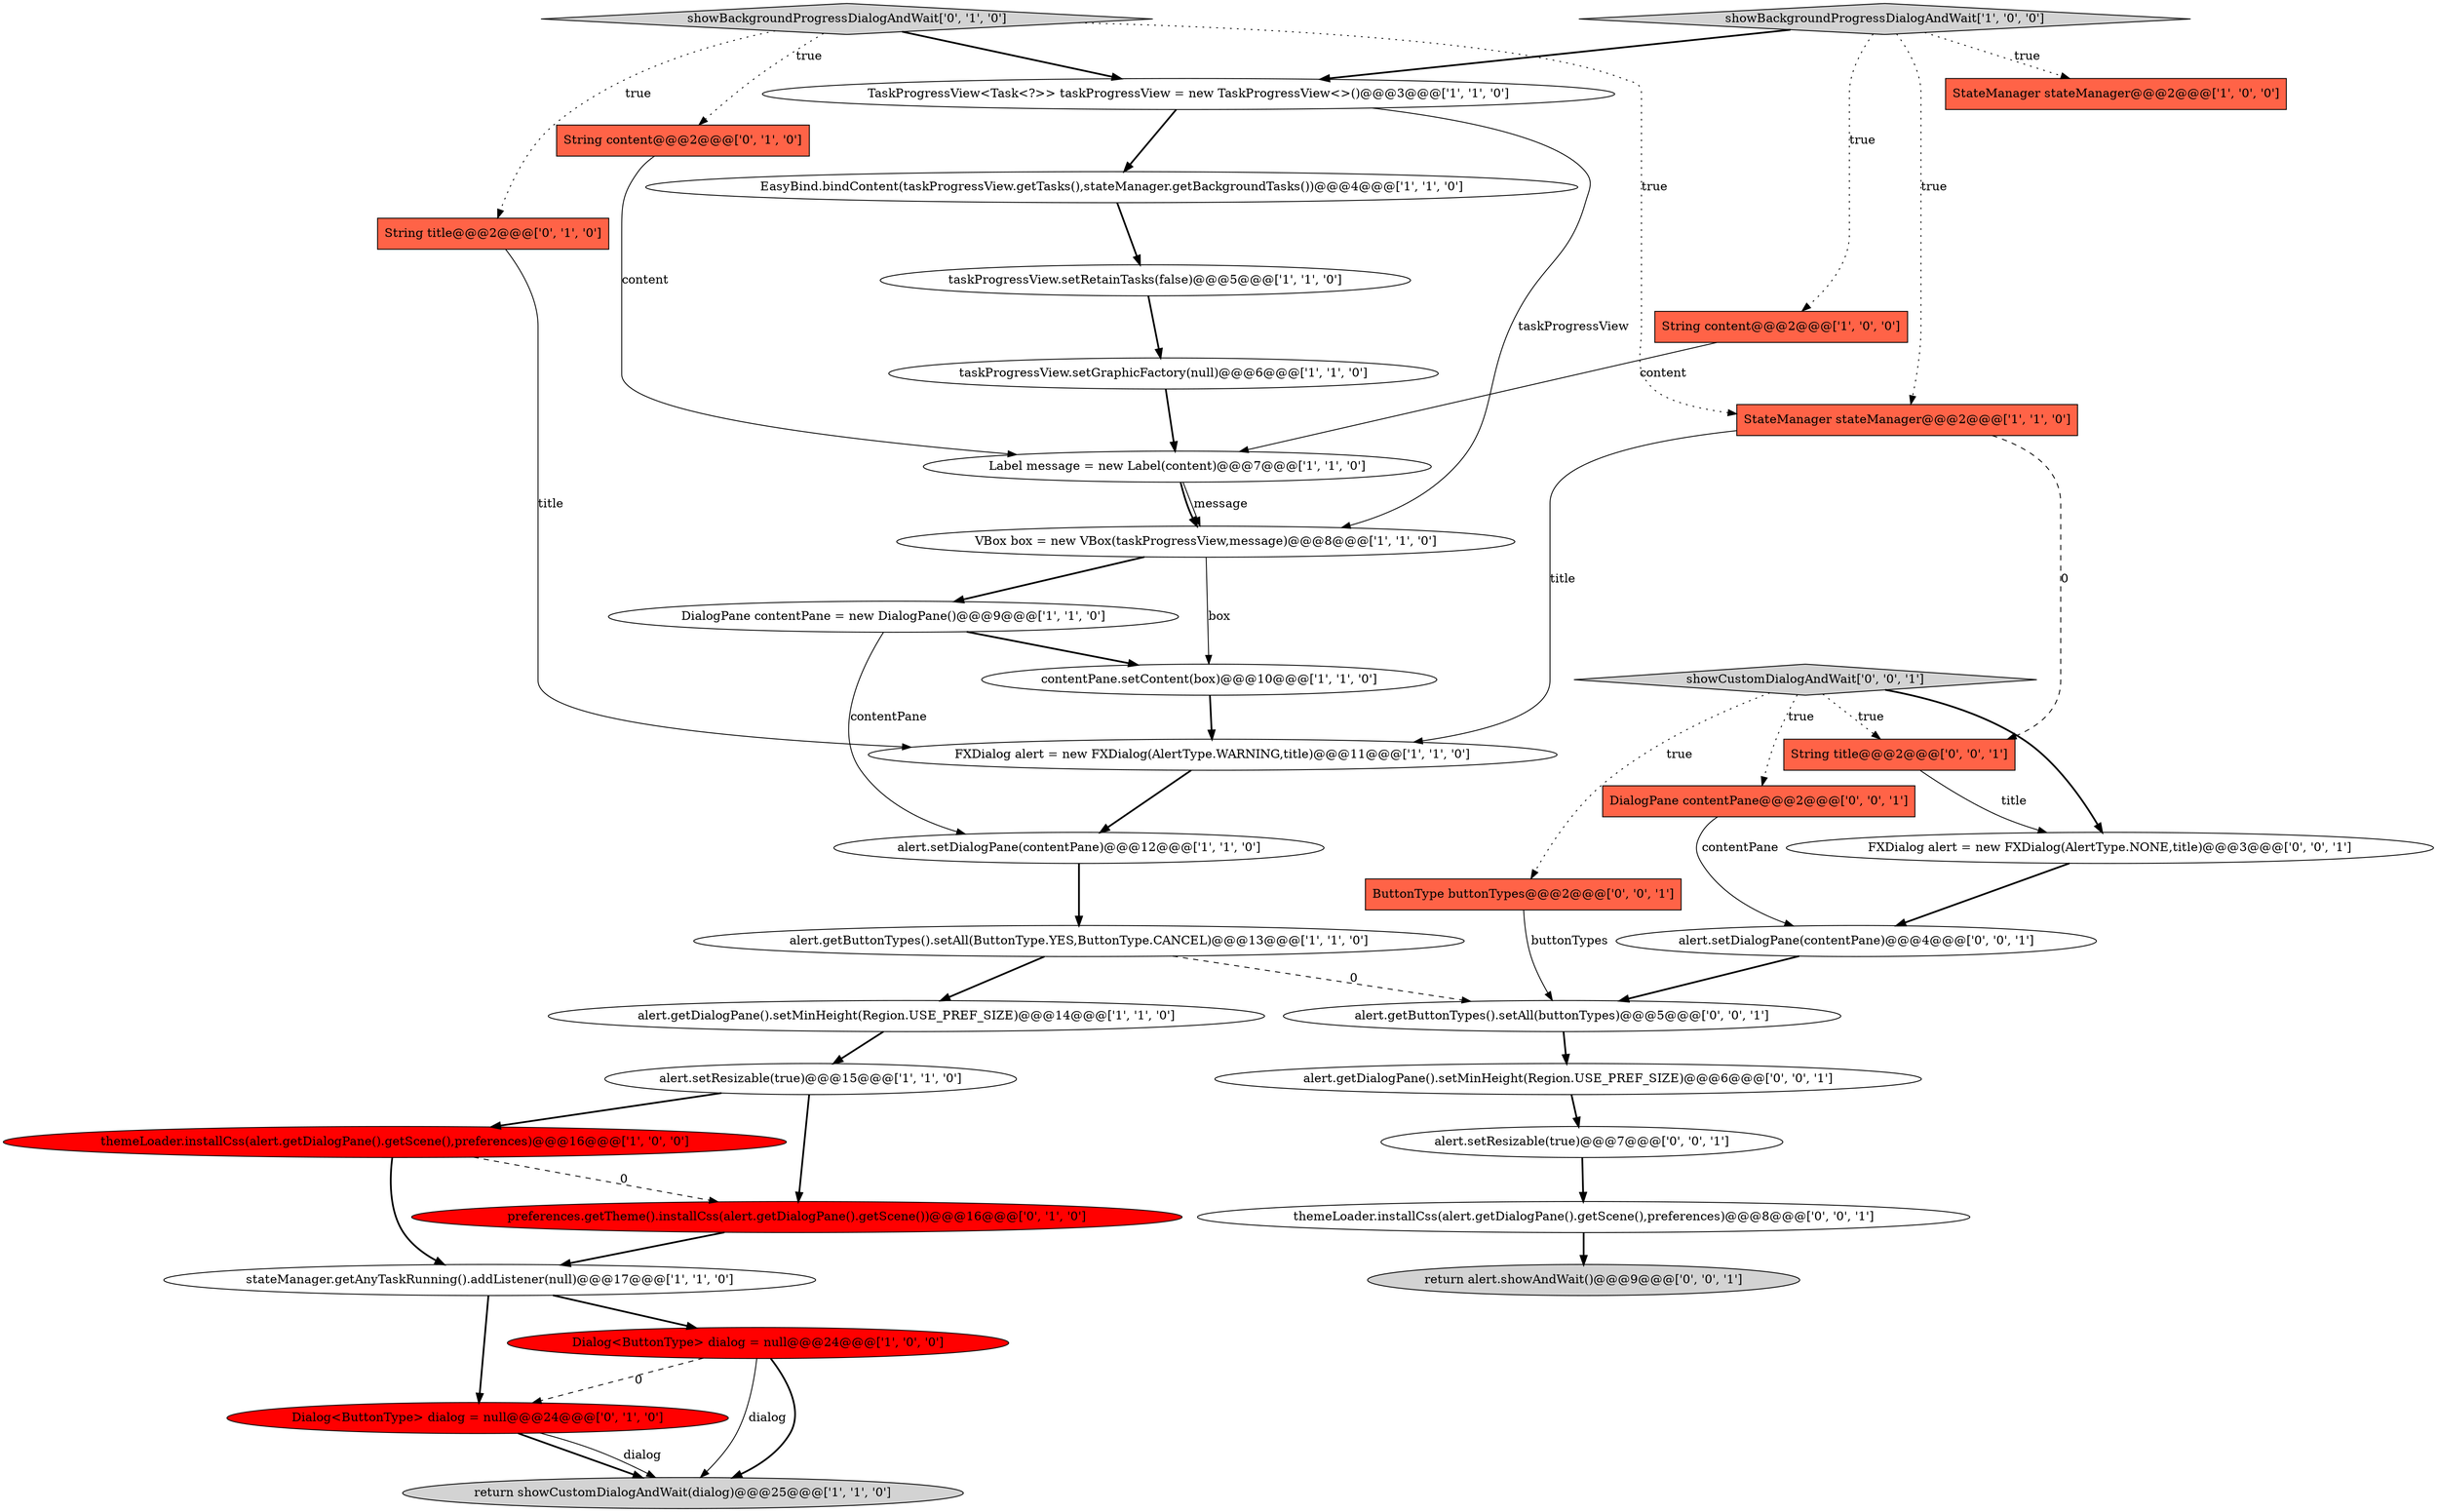digraph {
31 [style = filled, label = "alert.getDialogPane().setMinHeight(Region.USE_PREF_SIZE)@@@6@@@['0', '0', '1']", fillcolor = white, shape = ellipse image = "AAA0AAABBB3BBB"];
9 [style = filled, label = "DialogPane contentPane = new DialogPane()@@@9@@@['1', '1', '0']", fillcolor = white, shape = ellipse image = "AAA0AAABBB1BBB"];
8 [style = filled, label = "StateManager stateManager@@@2@@@['1', '0', '0']", fillcolor = tomato, shape = box image = "AAA0AAABBB1BBB"];
11 [style = filled, label = "Label message = new Label(content)@@@7@@@['1', '1', '0']", fillcolor = white, shape = ellipse image = "AAA0AAABBB1BBB"];
3 [style = filled, label = "EasyBind.bindContent(taskProgressView.getTasks(),stateManager.getBackgroundTasks())@@@4@@@['1', '1', '0']", fillcolor = white, shape = ellipse image = "AAA0AAABBB1BBB"];
22 [style = filled, label = "String content@@@2@@@['0', '1', '0']", fillcolor = tomato, shape = box image = "AAA0AAABBB2BBB"];
32 [style = filled, label = "DialogPane contentPane@@@2@@@['0', '0', '1']", fillcolor = tomato, shape = box image = "AAA0AAABBB3BBB"];
26 [style = filled, label = "alert.setDialogPane(contentPane)@@@4@@@['0', '0', '1']", fillcolor = white, shape = ellipse image = "AAA0AAABBB3BBB"];
34 [style = filled, label = "String title@@@2@@@['0', '0', '1']", fillcolor = tomato, shape = box image = "AAA0AAABBB3BBB"];
35 [style = filled, label = "FXDialog alert = new FXDialog(AlertType.NONE,title)@@@3@@@['0', '0', '1']", fillcolor = white, shape = ellipse image = "AAA0AAABBB3BBB"];
24 [style = filled, label = "preferences.getTheme().installCss(alert.getDialogPane().getScene())@@@16@@@['0', '1', '0']", fillcolor = red, shape = ellipse image = "AAA1AAABBB2BBB"];
2 [style = filled, label = "stateManager.getAnyTaskRunning().addListener(null)@@@17@@@['1', '1', '0']", fillcolor = white, shape = ellipse image = "AAA0AAABBB1BBB"];
14 [style = filled, label = "alert.getDialogPane().setMinHeight(Region.USE_PREF_SIZE)@@@14@@@['1', '1', '0']", fillcolor = white, shape = ellipse image = "AAA0AAABBB1BBB"];
15 [style = filled, label = "Dialog<ButtonType> dialog = null@@@24@@@['1', '0', '0']", fillcolor = red, shape = ellipse image = "AAA1AAABBB1BBB"];
21 [style = filled, label = "String title@@@2@@@['0', '1', '0']", fillcolor = tomato, shape = box image = "AAA0AAABBB2BBB"];
33 [style = filled, label = "themeLoader.installCss(alert.getDialogPane().getScene(),preferences)@@@8@@@['0', '0', '1']", fillcolor = white, shape = ellipse image = "AAA0AAABBB3BBB"];
30 [style = filled, label = "ButtonType buttonTypes@@@2@@@['0', '0', '1']", fillcolor = tomato, shape = box image = "AAA0AAABBB3BBB"];
5 [style = filled, label = "themeLoader.installCss(alert.getDialogPane().getScene(),preferences)@@@16@@@['1', '0', '0']", fillcolor = red, shape = ellipse image = "AAA1AAABBB1BBB"];
6 [style = filled, label = "alert.setDialogPane(contentPane)@@@12@@@['1', '1', '0']", fillcolor = white, shape = ellipse image = "AAA0AAABBB1BBB"];
10 [style = filled, label = "showBackgroundProgressDialogAndWait['1', '0', '0']", fillcolor = lightgray, shape = diamond image = "AAA0AAABBB1BBB"];
13 [style = filled, label = "TaskProgressView<Task<?>> taskProgressView = new TaskProgressView<>()@@@3@@@['1', '1', '0']", fillcolor = white, shape = ellipse image = "AAA0AAABBB1BBB"];
0 [style = filled, label = "VBox box = new VBox(taskProgressView,message)@@@8@@@['1', '1', '0']", fillcolor = white, shape = ellipse image = "AAA0AAABBB1BBB"];
25 [style = filled, label = "Dialog<ButtonType> dialog = null@@@24@@@['0', '1', '0']", fillcolor = red, shape = ellipse image = "AAA1AAABBB2BBB"];
4 [style = filled, label = "taskProgressView.setRetainTasks(false)@@@5@@@['1', '1', '0']", fillcolor = white, shape = ellipse image = "AAA0AAABBB1BBB"];
27 [style = filled, label = "return alert.showAndWait()@@@9@@@['0', '0', '1']", fillcolor = lightgray, shape = ellipse image = "AAA0AAABBB3BBB"];
1 [style = filled, label = "taskProgressView.setGraphicFactory(null)@@@6@@@['1', '1', '0']", fillcolor = white, shape = ellipse image = "AAA0AAABBB1BBB"];
16 [style = filled, label = "contentPane.setContent(box)@@@10@@@['1', '1', '0']", fillcolor = white, shape = ellipse image = "AAA0AAABBB1BBB"];
19 [style = filled, label = "StateManager stateManager@@@2@@@['1', '1', '0']", fillcolor = tomato, shape = box image = "AAA0AAABBB1BBB"];
28 [style = filled, label = "alert.getButtonTypes().setAll(buttonTypes)@@@5@@@['0', '0', '1']", fillcolor = white, shape = ellipse image = "AAA0AAABBB3BBB"];
7 [style = filled, label = "String content@@@2@@@['1', '0', '0']", fillcolor = tomato, shape = box image = "AAA0AAABBB1BBB"];
23 [style = filled, label = "showBackgroundProgressDialogAndWait['0', '1', '0']", fillcolor = lightgray, shape = diamond image = "AAA0AAABBB2BBB"];
12 [style = filled, label = "alert.setResizable(true)@@@15@@@['1', '1', '0']", fillcolor = white, shape = ellipse image = "AAA0AAABBB1BBB"];
17 [style = filled, label = "return showCustomDialogAndWait(dialog)@@@25@@@['1', '1', '0']", fillcolor = lightgray, shape = ellipse image = "AAA0AAABBB1BBB"];
36 [style = filled, label = "showCustomDialogAndWait['0', '0', '1']", fillcolor = lightgray, shape = diamond image = "AAA0AAABBB3BBB"];
20 [style = filled, label = "FXDialog alert = new FXDialog(AlertType.WARNING,title)@@@11@@@['1', '1', '0']", fillcolor = white, shape = ellipse image = "AAA0AAABBB1BBB"];
18 [style = filled, label = "alert.getButtonTypes().setAll(ButtonType.YES,ButtonType.CANCEL)@@@13@@@['1', '1', '0']", fillcolor = white, shape = ellipse image = "AAA0AAABBB1BBB"];
29 [style = filled, label = "alert.setResizable(true)@@@7@@@['0', '0', '1']", fillcolor = white, shape = ellipse image = "AAA0AAABBB3BBB"];
10->8 [style = dotted, label="true"];
34->35 [style = solid, label="title"];
0->9 [style = bold, label=""];
12->5 [style = bold, label=""];
24->2 [style = bold, label=""];
21->20 [style = solid, label="title"];
23->22 [style = dotted, label="true"];
15->17 [style = solid, label="dialog"];
6->18 [style = bold, label=""];
28->31 [style = bold, label=""];
23->21 [style = dotted, label="true"];
5->24 [style = dashed, label="0"];
19->20 [style = solid, label="title"];
31->29 [style = bold, label=""];
36->32 [style = dotted, label="true"];
30->28 [style = solid, label="buttonTypes"];
20->6 [style = bold, label=""];
12->24 [style = bold, label=""];
23->19 [style = dotted, label="true"];
11->0 [style = solid, label="message"];
3->4 [style = bold, label=""];
25->17 [style = bold, label=""];
33->27 [style = bold, label=""];
9->16 [style = bold, label=""];
1->11 [style = bold, label=""];
7->11 [style = solid, label="content"];
25->17 [style = solid, label="dialog"];
19->34 [style = dashed, label="0"];
5->2 [style = bold, label=""];
15->17 [style = bold, label=""];
11->0 [style = bold, label=""];
29->33 [style = bold, label=""];
15->25 [style = dashed, label="0"];
13->3 [style = bold, label=""];
10->13 [style = bold, label=""];
36->30 [style = dotted, label="true"];
23->13 [style = bold, label=""];
10->19 [style = dotted, label="true"];
9->6 [style = solid, label="contentPane"];
14->12 [style = bold, label=""];
2->15 [style = bold, label=""];
18->28 [style = dashed, label="0"];
13->0 [style = solid, label="taskProgressView"];
22->11 [style = solid, label="content"];
32->26 [style = solid, label="contentPane"];
4->1 [style = bold, label=""];
26->28 [style = bold, label=""];
0->16 [style = solid, label="box"];
36->35 [style = bold, label=""];
16->20 [style = bold, label=""];
2->25 [style = bold, label=""];
36->34 [style = dotted, label="true"];
35->26 [style = bold, label=""];
18->14 [style = bold, label=""];
10->7 [style = dotted, label="true"];
}
